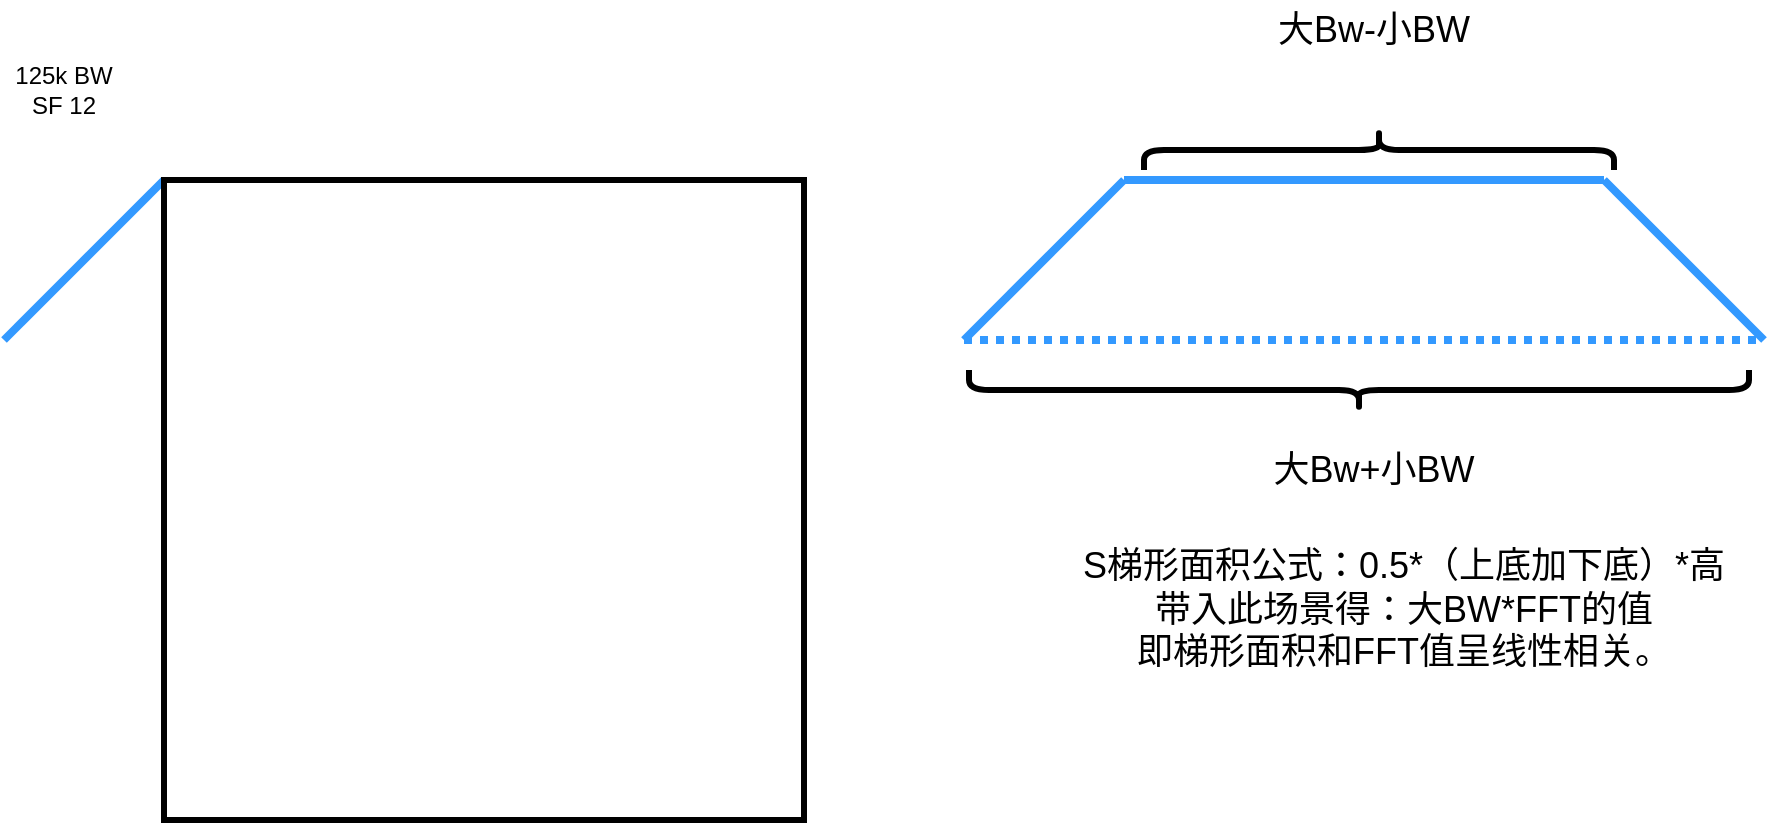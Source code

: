 <mxfile version="22.1.11" type="github">
  <diagram name="第 1 页" id="WTQus1C0WWTczJbotlG_">
    <mxGraphModel dx="1667" dy="2046" grid="1" gridSize="10" guides="1" tooltips="1" connect="1" arrows="1" fold="1" page="1" pageScale="1" pageWidth="827" pageHeight="1169" math="0" shadow="0">
      <root>
        <mxCell id="0" />
        <mxCell id="1" parent="0" />
        <mxCell id="iU3JFeuQYc7rM6nNC0au-1" value="" style="endArrow=none;html=1;rounded=0;strokeWidth=4;strokeColor=#3399FF;" edge="1" parent="1">
          <mxGeometry width="50" height="50" relative="1" as="geometry">
            <mxPoint x="40" y="120" as="sourcePoint" />
            <mxPoint x="120" y="40" as="targetPoint" />
          </mxGeometry>
        </mxCell>
        <mxCell id="iU3JFeuQYc7rM6nNC0au-2" value="" style="rounded=0;whiteSpace=wrap;html=1;fillColor=none;strokeWidth=3;" vertex="1" parent="1">
          <mxGeometry x="120" y="40" width="320" height="320" as="geometry" />
        </mxCell>
        <mxCell id="iU3JFeuQYc7rM6nNC0au-3" value="125k BW&lt;br&gt;SF 12" style="text;strokeColor=none;align=center;fillColor=none;html=1;verticalAlign=middle;whiteSpace=wrap;rounded=0;" vertex="1" parent="1">
          <mxGeometry x="40" y="-20" width="60" height="30" as="geometry" />
        </mxCell>
        <mxCell id="iU3JFeuQYc7rM6nNC0au-4" value="" style="endArrow=none;html=1;rounded=0;strokeWidth=4;strokeColor=#3399FF;" edge="1" parent="1">
          <mxGeometry width="50" height="50" relative="1" as="geometry">
            <mxPoint x="520" y="120" as="sourcePoint" />
            <mxPoint x="600" y="40" as="targetPoint" />
          </mxGeometry>
        </mxCell>
        <mxCell id="iU3JFeuQYc7rM6nNC0au-5" value="" style="endArrow=none;html=1;rounded=0;strokeWidth=4;strokeColor=#3399FF;" edge="1" parent="1">
          <mxGeometry width="50" height="50" relative="1" as="geometry">
            <mxPoint x="600" y="40" as="sourcePoint" />
            <mxPoint x="840" y="40" as="targetPoint" />
          </mxGeometry>
        </mxCell>
        <mxCell id="iU3JFeuQYc7rM6nNC0au-6" value="" style="endArrow=none;html=1;rounded=0;strokeWidth=4;strokeColor=#3399FF;" edge="1" parent="1">
          <mxGeometry width="50" height="50" relative="1" as="geometry">
            <mxPoint x="920" y="120" as="sourcePoint" />
            <mxPoint x="840" y="40" as="targetPoint" />
          </mxGeometry>
        </mxCell>
        <mxCell id="iU3JFeuQYc7rM6nNC0au-7" value="" style="endArrow=none;html=1;rounded=0;strokeWidth=4;strokeColor=#3399FF;dashed=1;dashPattern=1 1;" edge="1" parent="1">
          <mxGeometry width="50" height="50" relative="1" as="geometry">
            <mxPoint x="520" y="120" as="sourcePoint" />
            <mxPoint x="920" y="120" as="targetPoint" />
          </mxGeometry>
        </mxCell>
        <mxCell id="iU3JFeuQYc7rM6nNC0au-9" value="" style="shape=curlyBracket;whiteSpace=wrap;html=1;rounded=1;labelPosition=left;verticalLabelPosition=middle;align=right;verticalAlign=middle;rotation=-90;strokeWidth=3;" vertex="1" parent="1">
          <mxGeometry x="707.5" y="-50" width="20" height="390" as="geometry" />
        </mxCell>
        <mxCell id="iU3JFeuQYc7rM6nNC0au-10" value="&lt;font style=&quot;font-size: 18px;&quot;&gt;大Bw-小BW&lt;/font&gt;" style="text;strokeColor=none;align=center;fillColor=none;html=1;verticalAlign=middle;whiteSpace=wrap;rounded=0;" vertex="1" parent="1">
          <mxGeometry x="660" y="-50" width="130" height="30" as="geometry" />
        </mxCell>
        <mxCell id="iU3JFeuQYc7rM6nNC0au-11" value="" style="shape=curlyBracket;whiteSpace=wrap;html=1;rounded=1;labelPosition=left;verticalLabelPosition=middle;align=right;verticalAlign=middle;rotation=90;strokeWidth=3;" vertex="1" parent="1">
          <mxGeometry x="717.5" y="-92.5" width="20" height="235" as="geometry" />
        </mxCell>
        <mxCell id="iU3JFeuQYc7rM6nNC0au-12" value="&lt;font style=&quot;font-size: 18px;&quot;&gt;大Bw+小BW&lt;/font&gt;" style="text;strokeColor=none;align=center;fillColor=none;html=1;verticalAlign=middle;whiteSpace=wrap;rounded=0;" vertex="1" parent="1">
          <mxGeometry x="660" y="170" width="130" height="30" as="geometry" />
        </mxCell>
        <mxCell id="iU3JFeuQYc7rM6nNC0au-13" value="&lt;font style=&quot;font-size: 18px;&quot;&gt;S梯形面积公式：0.5*（上底加下底）*高&lt;br&gt;带入此场景得：大BW*FFT的值&lt;br&gt;即梯形面积和FFT值呈线性相关。&lt;br&gt;&lt;/font&gt;" style="text;strokeColor=none;align=center;fillColor=none;html=1;verticalAlign=middle;whiteSpace=wrap;rounded=0;" vertex="1" parent="1">
          <mxGeometry x="560" y="210" width="360" height="90" as="geometry" />
        </mxCell>
      </root>
    </mxGraphModel>
  </diagram>
</mxfile>
